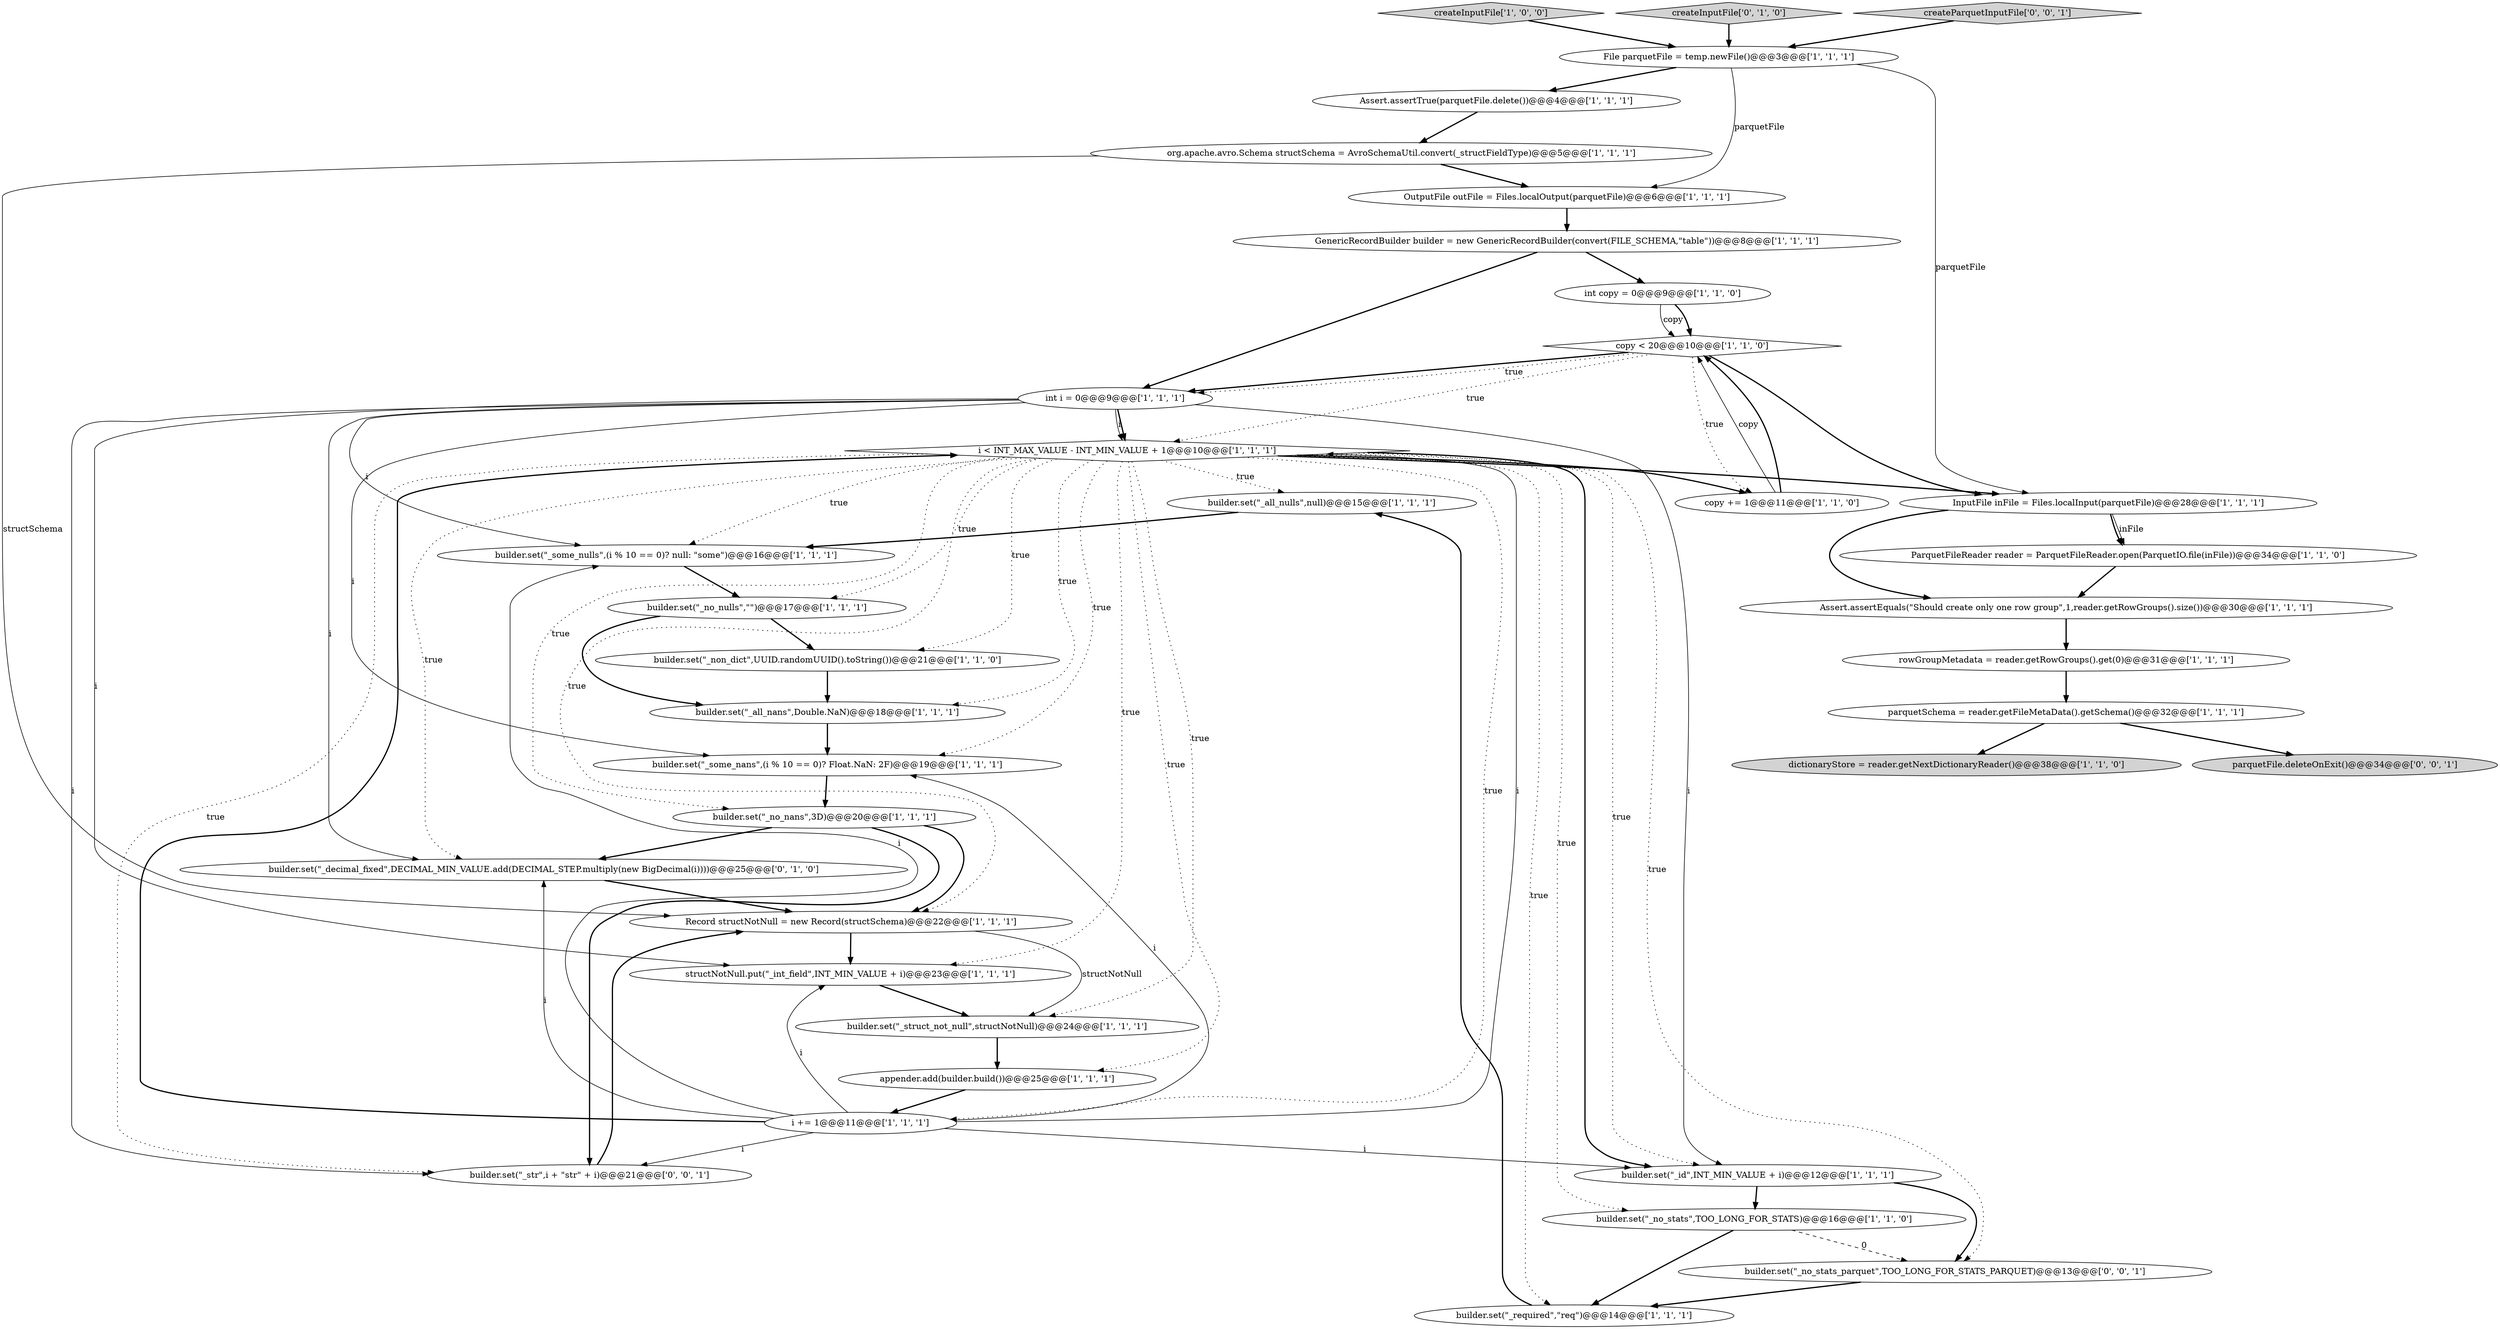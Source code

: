digraph {
36 [style = filled, label = "parquetFile.deleteOnExit()@@@34@@@['0', '0', '1']", fillcolor = lightgray, shape = ellipse image = "AAA0AAABBB3BBB"];
20 [style = filled, label = "builder.set(\"_all_nulls\",null)@@@15@@@['1', '1', '1']", fillcolor = white, shape = ellipse image = "AAA0AAABBB1BBB"];
26 [style = filled, label = "builder.set(\"_all_nans\",Double.NaN)@@@18@@@['1', '1', '1']", fillcolor = white, shape = ellipse image = "AAA0AAABBB1BBB"];
16 [style = filled, label = "builder.set(\"_some_nans\",(i % 10 == 0)? Float.NaN: 2F)@@@19@@@['1', '1', '1']", fillcolor = white, shape = ellipse image = "AAA0AAABBB1BBB"];
5 [style = filled, label = "builder.set(\"_non_dict\",UUID.randomUUID().toString())@@@21@@@['1', '1', '0']", fillcolor = white, shape = ellipse image = "AAA0AAABBB1BBB"];
15 [style = filled, label = "copy < 20@@@10@@@['1', '1', '0']", fillcolor = white, shape = diamond image = "AAA0AAABBB1BBB"];
19 [style = filled, label = "OutputFile outFile = Files.localOutput(parquetFile)@@@6@@@['1', '1', '1']", fillcolor = white, shape = ellipse image = "AAA0AAABBB1BBB"];
21 [style = filled, label = "structNotNull.put(\"_int_field\",INT_MIN_VALUE + i)@@@23@@@['1', '1', '1']", fillcolor = white, shape = ellipse image = "AAA0AAABBB1BBB"];
10 [style = filled, label = "org.apache.avro.Schema structSchema = AvroSchemaUtil.convert(_structFieldType)@@@5@@@['1', '1', '1']", fillcolor = white, shape = ellipse image = "AAA0AAABBB1BBB"];
31 [style = filled, label = "builder.set(\"_some_nulls\",(i % 10 == 0)? null: \"some\")@@@16@@@['1', '1', '1']", fillcolor = white, shape = ellipse image = "AAA0AAABBB1BBB"];
30 [style = filled, label = "InputFile inFile = Files.localInput(parquetFile)@@@28@@@['1', '1', '1']", fillcolor = white, shape = ellipse image = "AAA0AAABBB1BBB"];
7 [style = filled, label = "builder.set(\"_required\",\"req\")@@@14@@@['1', '1', '1']", fillcolor = white, shape = ellipse image = "AAA0AAABBB1BBB"];
28 [style = filled, label = "i < INT_MAX_VALUE - INT_MIN_VALUE + 1@@@10@@@['1', '1', '1']", fillcolor = white, shape = diamond image = "AAA0AAABBB1BBB"];
18 [style = filled, label = "rowGroupMetadata = reader.getRowGroups().get(0)@@@31@@@['1', '1', '1']", fillcolor = white, shape = ellipse image = "AAA0AAABBB1BBB"];
17 [style = filled, label = "builder.set(\"_no_nulls\",\"\")@@@17@@@['1', '1', '1']", fillcolor = white, shape = ellipse image = "AAA0AAABBB1BBB"];
13 [style = filled, label = "copy += 1@@@11@@@['1', '1', '0']", fillcolor = white, shape = ellipse image = "AAA0AAABBB1BBB"];
37 [style = filled, label = "builder.set(\"_no_stats_parquet\",TOO_LONG_FOR_STATS_PARQUET)@@@13@@@['0', '0', '1']", fillcolor = white, shape = ellipse image = "AAA0AAABBB3BBB"];
2 [style = filled, label = "i += 1@@@11@@@['1', '1', '1']", fillcolor = white, shape = ellipse image = "AAA0AAABBB1BBB"];
6 [style = filled, label = "createInputFile['1', '0', '0']", fillcolor = lightgray, shape = diamond image = "AAA0AAABBB1BBB"];
23 [style = filled, label = "builder.set(\"_id\",INT_MIN_VALUE + i)@@@12@@@['1', '1', '1']", fillcolor = white, shape = ellipse image = "AAA0AAABBB1BBB"];
14 [style = filled, label = "Assert.assertTrue(parquetFile.delete())@@@4@@@['1', '1', '1']", fillcolor = white, shape = ellipse image = "AAA0AAABBB1BBB"];
9 [style = filled, label = "dictionaryStore = reader.getNextDictionaryReader()@@@38@@@['1', '1', '0']", fillcolor = lightgray, shape = ellipse image = "AAA0AAABBB1BBB"];
33 [style = filled, label = "builder.set(\"_decimal_fixed\",DECIMAL_MIN_VALUE.add(DECIMAL_STEP.multiply(new BigDecimal(i))))@@@25@@@['0', '1', '0']", fillcolor = white, shape = ellipse image = "AAA1AAABBB2BBB"];
0 [style = filled, label = "ParquetFileReader reader = ParquetFileReader.open(ParquetIO.file(inFile))@@@34@@@['1', '1', '0']", fillcolor = white, shape = ellipse image = "AAA0AAABBB1BBB"];
22 [style = filled, label = "int i = 0@@@9@@@['1', '1', '1']", fillcolor = white, shape = ellipse image = "AAA0AAABBB1BBB"];
12 [style = filled, label = "builder.set(\"_no_stats\",TOO_LONG_FOR_STATS)@@@16@@@['1', '1', '0']", fillcolor = white, shape = ellipse image = "AAA0AAABBB1BBB"];
25 [style = filled, label = "parquetSchema = reader.getFileMetaData().getSchema()@@@32@@@['1', '1', '1']", fillcolor = white, shape = ellipse image = "AAA0AAABBB1BBB"];
32 [style = filled, label = "createInputFile['0', '1', '0']", fillcolor = lightgray, shape = diamond image = "AAA0AAABBB2BBB"];
27 [style = filled, label = "appender.add(builder.build())@@@25@@@['1', '1', '1']", fillcolor = white, shape = ellipse image = "AAA0AAABBB1BBB"];
3 [style = filled, label = "GenericRecordBuilder builder = new GenericRecordBuilder(convert(FILE_SCHEMA,\"table\"))@@@8@@@['1', '1', '1']", fillcolor = white, shape = ellipse image = "AAA0AAABBB1BBB"];
34 [style = filled, label = "createParquetInputFile['0', '0', '1']", fillcolor = lightgray, shape = diamond image = "AAA0AAABBB3BBB"];
29 [style = filled, label = "builder.set(\"_no_nans\",3D)@@@20@@@['1', '1', '1']", fillcolor = white, shape = ellipse image = "AAA0AAABBB1BBB"];
8 [style = filled, label = "File parquetFile = temp.newFile()@@@3@@@['1', '1', '1']", fillcolor = white, shape = ellipse image = "AAA0AAABBB1BBB"];
35 [style = filled, label = "builder.set(\"_str\",i + \"str\" + i)@@@21@@@['0', '0', '1']", fillcolor = white, shape = ellipse image = "AAA0AAABBB3BBB"];
4 [style = filled, label = "int copy = 0@@@9@@@['1', '1', '0']", fillcolor = white, shape = ellipse image = "AAA0AAABBB1BBB"];
1 [style = filled, label = "Assert.assertEquals(\"Should create only one row group\",1,reader.getRowGroups().size())@@@30@@@['1', '1', '1']", fillcolor = white, shape = ellipse image = "AAA0AAABBB1BBB"];
24 [style = filled, label = "builder.set(\"_struct_not_null\",structNotNull)@@@24@@@['1', '1', '1']", fillcolor = white, shape = ellipse image = "AAA0AAABBB1BBB"];
11 [style = filled, label = "Record structNotNull = new Record(structSchema)@@@22@@@['1', '1', '1']", fillcolor = white, shape = ellipse image = "AAA0AAABBB1BBB"];
19->3 [style = bold, label=""];
28->13 [style = bold, label=""];
37->7 [style = bold, label=""];
8->14 [style = bold, label=""];
28->17 [style = dotted, label="true"];
28->33 [style = dotted, label="true"];
22->16 [style = solid, label="i"];
28->31 [style = dotted, label="true"];
1->18 [style = bold, label=""];
15->22 [style = bold, label=""];
28->12 [style = dotted, label="true"];
6->8 [style = bold, label=""];
22->33 [style = solid, label="i"];
22->23 [style = solid, label="i"];
2->28 [style = solid, label="i"];
22->28 [style = bold, label=""];
28->37 [style = dotted, label="true"];
24->27 [style = bold, label=""];
2->33 [style = solid, label="i"];
14->10 [style = bold, label=""];
29->33 [style = bold, label=""];
28->24 [style = dotted, label="true"];
28->30 [style = bold, label=""];
10->11 [style = solid, label="structSchema"];
12->37 [style = dashed, label="0"];
15->13 [style = dotted, label="true"];
28->26 [style = dotted, label="true"];
26->16 [style = bold, label=""];
15->28 [style = dotted, label="true"];
20->31 [style = bold, label=""];
33->11 [style = bold, label=""];
28->35 [style = dotted, label="true"];
8->30 [style = solid, label="parquetFile"];
22->28 [style = solid, label="i"];
7->20 [style = bold, label=""];
2->28 [style = bold, label=""];
2->31 [style = solid, label="i"];
2->35 [style = solid, label="i"];
31->17 [style = bold, label=""];
22->21 [style = solid, label="i"];
8->19 [style = solid, label="parquetFile"];
25->9 [style = bold, label=""];
3->22 [style = bold, label=""];
35->11 [style = bold, label=""];
13->15 [style = solid, label="copy"];
28->21 [style = dotted, label="true"];
28->29 [style = dotted, label="true"];
11->24 [style = solid, label="structNotNull"];
15->30 [style = bold, label=""];
13->15 [style = bold, label=""];
17->26 [style = bold, label=""];
2->23 [style = solid, label="i"];
25->36 [style = bold, label=""];
29->35 [style = bold, label=""];
28->23 [style = bold, label=""];
28->27 [style = dotted, label="true"];
16->29 [style = bold, label=""];
28->2 [style = dotted, label="true"];
23->12 [style = bold, label=""];
32->8 [style = bold, label=""];
28->11 [style = dotted, label="true"];
30->0 [style = bold, label=""];
28->23 [style = dotted, label="true"];
30->1 [style = bold, label=""];
15->22 [style = dotted, label="true"];
23->37 [style = bold, label=""];
3->4 [style = bold, label=""];
2->16 [style = solid, label="i"];
12->7 [style = bold, label=""];
11->21 [style = bold, label=""];
4->15 [style = solid, label="copy"];
28->7 [style = dotted, label="true"];
30->0 [style = solid, label="inFile"];
18->25 [style = bold, label=""];
21->24 [style = bold, label=""];
5->26 [style = bold, label=""];
0->1 [style = bold, label=""];
10->19 [style = bold, label=""];
28->5 [style = dotted, label="true"];
28->20 [style = dotted, label="true"];
28->16 [style = dotted, label="true"];
22->31 [style = solid, label="i"];
2->21 [style = solid, label="i"];
22->35 [style = solid, label="i"];
34->8 [style = bold, label=""];
4->15 [style = bold, label=""];
17->5 [style = bold, label=""];
27->2 [style = bold, label=""];
29->11 [style = bold, label=""];
}
